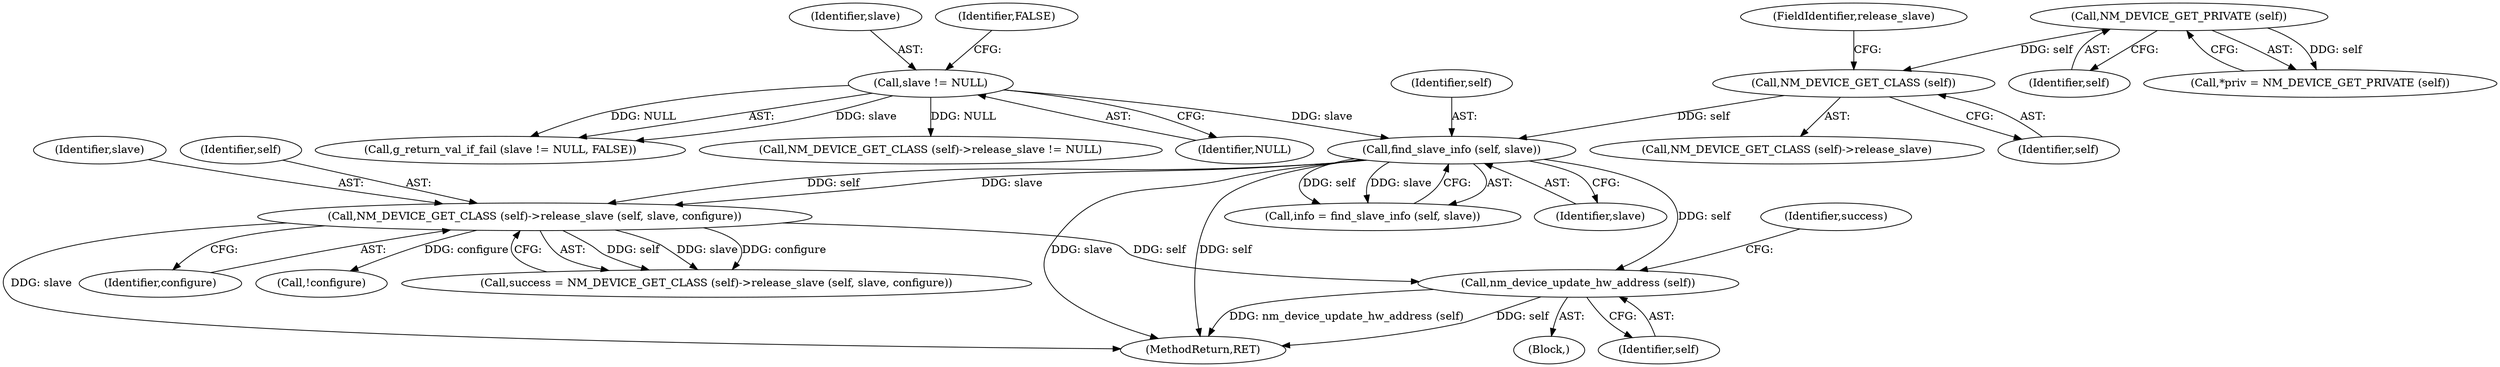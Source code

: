 digraph "0_NetworkManager_d5fc88e573fa58b93034b04d35a2454f5d28cad9@API" {
"1001148" [label="(Call,nm_device_update_hw_address (self))"];
"1001112" [label="(Call,NM_DEVICE_GET_CLASS (self)->release_slave (self, slave, configure))"];
"1001088" [label="(Call,find_slave_info (self, slave))"];
"1001081" [label="(Call,NM_DEVICE_GET_CLASS (self))"];
"1001066" [label="(Call,NM_DEVICE_GET_PRIVATE (self))"];
"1001074" [label="(Call,slave != NULL)"];
"1001115" [label="(Identifier,configure)"];
"1001086" [label="(Call,info = find_slave_info (self, slave))"];
"1001080" [label="(Call,NM_DEVICE_GET_CLASS (self)->release_slave)"];
"1001148" [label="(Call,nm_device_update_hw_address (self))"];
"1001113" [label="(Identifier,self)"];
"1001074" [label="(Call,slave != NULL)"];
"1001089" [label="(Identifier,self)"];
"1001117" [label="(Call,!configure)"];
"1001083" [label="(FieldIdentifier,release_slave)"];
"1001073" [label="(Call,g_return_val_if_fail (slave != NULL, FALSE))"];
"1001062" [label="(Block,)"];
"1001151" [label="(Identifier,success)"];
"1001064" [label="(Call,*priv = NM_DEVICE_GET_PRIVATE (self))"];
"1001079" [label="(Call,NM_DEVICE_GET_CLASS (self)->release_slave != NULL)"];
"1001067" [label="(Identifier,self)"];
"1001075" [label="(Identifier,slave)"];
"1001088" [label="(Call,find_slave_info (self, slave))"];
"1001114" [label="(Identifier,slave)"];
"1001149" [label="(Identifier,self)"];
"1001082" [label="(Identifier,self)"];
"1001077" [label="(Identifier,FALSE)"];
"1001112" [label="(Call,NM_DEVICE_GET_CLASS (self)->release_slave (self, slave, configure))"];
"1001090" [label="(Identifier,slave)"];
"1001110" [label="(Call,success = NM_DEVICE_GET_CLASS (self)->release_slave (self, slave, configure))"];
"1001081" [label="(Call,NM_DEVICE_GET_CLASS (self))"];
"1001066" [label="(Call,NM_DEVICE_GET_PRIVATE (self))"];
"1001076" [label="(Identifier,NULL)"];
"1007368" [label="(MethodReturn,RET)"];
"1001148" -> "1001062"  [label="AST: "];
"1001148" -> "1001149"  [label="CFG: "];
"1001149" -> "1001148"  [label="AST: "];
"1001151" -> "1001148"  [label="CFG: "];
"1001148" -> "1007368"  [label="DDG: nm_device_update_hw_address (self)"];
"1001148" -> "1007368"  [label="DDG: self"];
"1001112" -> "1001148"  [label="DDG: self"];
"1001088" -> "1001148"  [label="DDG: self"];
"1001112" -> "1001110"  [label="AST: "];
"1001112" -> "1001115"  [label="CFG: "];
"1001113" -> "1001112"  [label="AST: "];
"1001114" -> "1001112"  [label="AST: "];
"1001115" -> "1001112"  [label="AST: "];
"1001110" -> "1001112"  [label="CFG: "];
"1001112" -> "1007368"  [label="DDG: slave"];
"1001112" -> "1001110"  [label="DDG: self"];
"1001112" -> "1001110"  [label="DDG: slave"];
"1001112" -> "1001110"  [label="DDG: configure"];
"1001088" -> "1001112"  [label="DDG: self"];
"1001088" -> "1001112"  [label="DDG: slave"];
"1001112" -> "1001117"  [label="DDG: configure"];
"1001088" -> "1001086"  [label="AST: "];
"1001088" -> "1001090"  [label="CFG: "];
"1001089" -> "1001088"  [label="AST: "];
"1001090" -> "1001088"  [label="AST: "];
"1001086" -> "1001088"  [label="CFG: "];
"1001088" -> "1007368"  [label="DDG: self"];
"1001088" -> "1007368"  [label="DDG: slave"];
"1001088" -> "1001086"  [label="DDG: self"];
"1001088" -> "1001086"  [label="DDG: slave"];
"1001081" -> "1001088"  [label="DDG: self"];
"1001074" -> "1001088"  [label="DDG: slave"];
"1001081" -> "1001080"  [label="AST: "];
"1001081" -> "1001082"  [label="CFG: "];
"1001082" -> "1001081"  [label="AST: "];
"1001083" -> "1001081"  [label="CFG: "];
"1001066" -> "1001081"  [label="DDG: self"];
"1001066" -> "1001064"  [label="AST: "];
"1001066" -> "1001067"  [label="CFG: "];
"1001067" -> "1001066"  [label="AST: "];
"1001064" -> "1001066"  [label="CFG: "];
"1001066" -> "1001064"  [label="DDG: self"];
"1001074" -> "1001073"  [label="AST: "];
"1001074" -> "1001076"  [label="CFG: "];
"1001075" -> "1001074"  [label="AST: "];
"1001076" -> "1001074"  [label="AST: "];
"1001077" -> "1001074"  [label="CFG: "];
"1001074" -> "1001073"  [label="DDG: slave"];
"1001074" -> "1001073"  [label="DDG: NULL"];
"1001074" -> "1001079"  [label="DDG: NULL"];
}

